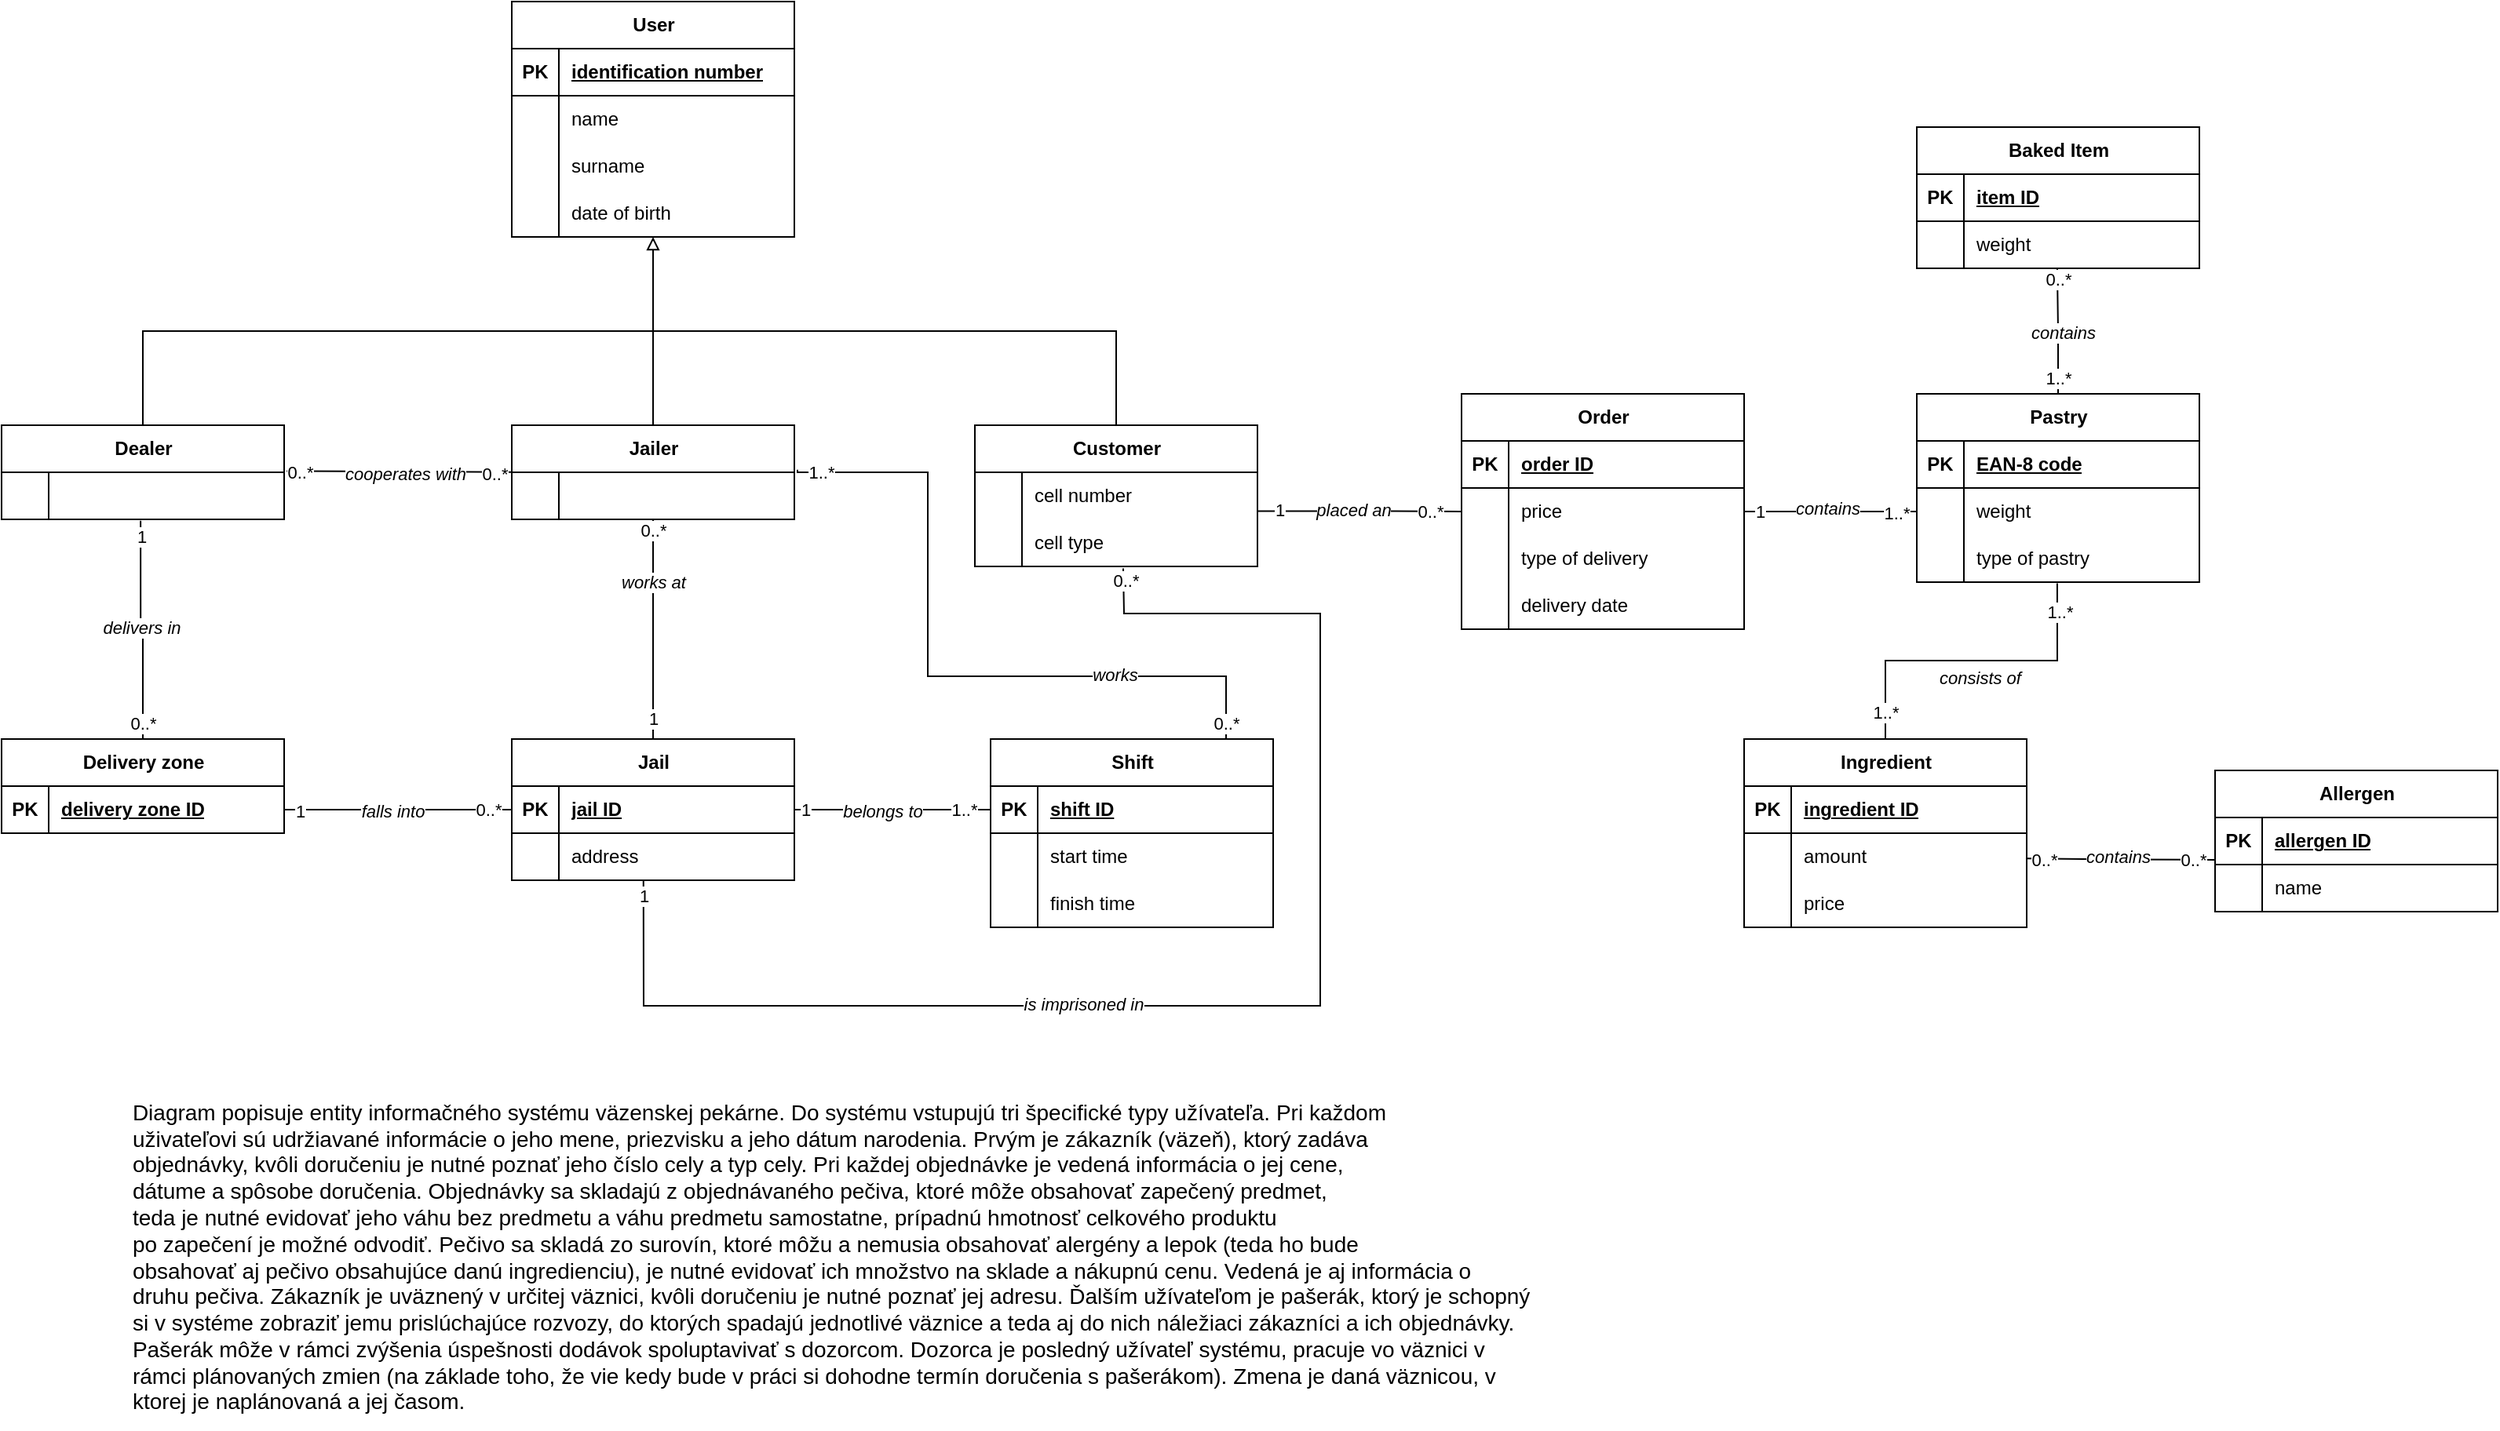 <mxfile version="24.0.1" type="device">
  <diagram id="R2lEEEUBdFMjLlhIrx00" name="Page-1">
    <mxGraphModel dx="2333" dy="1160" grid="1" gridSize="10" guides="1" tooltips="1" connect="1" arrows="1" fold="1" page="1" pageScale="1" pageWidth="850" pageHeight="1100" math="0" shadow="0" extFonts="Permanent Marker^https://fonts.googleapis.com/css?family=Permanent+Marker">
      <root>
        <mxCell id="0" />
        <mxCell id="1" parent="0" />
        <mxCell id="0F6UC7HxiX9cyNsp6NUe-92" value="Order" style="shape=table;startSize=30;container=1;collapsible=1;childLayout=tableLayout;fixedRows=1;rowLines=0;fontStyle=1;align=center;resizeLast=1;html=1;" parent="1" vertex="1">
          <mxGeometry x="940" y="410" width="180" height="150" as="geometry" />
        </mxCell>
        <mxCell id="0F6UC7HxiX9cyNsp6NUe-93" value="" style="shape=tableRow;horizontal=0;startSize=0;swimlaneHead=0;swimlaneBody=0;fillColor=none;collapsible=0;dropTarget=0;points=[[0,0.5],[1,0.5]];portConstraint=eastwest;top=0;left=0;right=0;bottom=1;" parent="0F6UC7HxiX9cyNsp6NUe-92" vertex="1">
          <mxGeometry y="30" width="180" height="30" as="geometry" />
        </mxCell>
        <mxCell id="0F6UC7HxiX9cyNsp6NUe-94" value="PK" style="shape=partialRectangle;connectable=0;fillColor=none;top=0;left=0;bottom=0;right=0;fontStyle=1;overflow=hidden;whiteSpace=wrap;html=1;" parent="0F6UC7HxiX9cyNsp6NUe-93" vertex="1">
          <mxGeometry width="30" height="30" as="geometry">
            <mxRectangle width="30" height="30" as="alternateBounds" />
          </mxGeometry>
        </mxCell>
        <mxCell id="0F6UC7HxiX9cyNsp6NUe-95" value="order ID" style="shape=partialRectangle;connectable=0;fillColor=none;top=0;left=0;bottom=0;right=0;align=left;spacingLeft=6;fontStyle=5;overflow=hidden;whiteSpace=wrap;html=1;" parent="0F6UC7HxiX9cyNsp6NUe-93" vertex="1">
          <mxGeometry x="30" width="150" height="30" as="geometry">
            <mxRectangle width="150" height="30" as="alternateBounds" />
          </mxGeometry>
        </mxCell>
        <mxCell id="0F6UC7HxiX9cyNsp6NUe-96" value="" style="shape=tableRow;horizontal=0;startSize=0;swimlaneHead=0;swimlaneBody=0;fillColor=none;collapsible=0;dropTarget=0;points=[[0,0.5],[1,0.5]];portConstraint=eastwest;top=0;left=0;right=0;bottom=0;" parent="0F6UC7HxiX9cyNsp6NUe-92" vertex="1">
          <mxGeometry y="60" width="180" height="30" as="geometry" />
        </mxCell>
        <mxCell id="0F6UC7HxiX9cyNsp6NUe-97" value="" style="shape=partialRectangle;connectable=0;fillColor=none;top=0;left=0;bottom=0;right=0;editable=1;overflow=hidden;whiteSpace=wrap;html=1;" parent="0F6UC7HxiX9cyNsp6NUe-96" vertex="1">
          <mxGeometry width="30" height="30" as="geometry">
            <mxRectangle width="30" height="30" as="alternateBounds" />
          </mxGeometry>
        </mxCell>
        <mxCell id="0F6UC7HxiX9cyNsp6NUe-98" value="price" style="shape=partialRectangle;connectable=0;fillColor=none;top=0;left=0;bottom=0;right=0;align=left;spacingLeft=6;overflow=hidden;whiteSpace=wrap;html=1;" parent="0F6UC7HxiX9cyNsp6NUe-96" vertex="1">
          <mxGeometry x="30" width="150" height="30" as="geometry">
            <mxRectangle width="150" height="30" as="alternateBounds" />
          </mxGeometry>
        </mxCell>
        <mxCell id="0F6UC7HxiX9cyNsp6NUe-99" value="" style="shape=tableRow;horizontal=0;startSize=0;swimlaneHead=0;swimlaneBody=0;fillColor=none;collapsible=0;dropTarget=0;points=[[0,0.5],[1,0.5]];portConstraint=eastwest;top=0;left=0;right=0;bottom=0;" parent="0F6UC7HxiX9cyNsp6NUe-92" vertex="1">
          <mxGeometry y="90" width="180" height="30" as="geometry" />
        </mxCell>
        <mxCell id="0F6UC7HxiX9cyNsp6NUe-100" value="" style="shape=partialRectangle;connectable=0;fillColor=none;top=0;left=0;bottom=0;right=0;editable=1;overflow=hidden;whiteSpace=wrap;html=1;" parent="0F6UC7HxiX9cyNsp6NUe-99" vertex="1">
          <mxGeometry width="30" height="30" as="geometry">
            <mxRectangle width="30" height="30" as="alternateBounds" />
          </mxGeometry>
        </mxCell>
        <mxCell id="0F6UC7HxiX9cyNsp6NUe-101" value="type of delivery" style="shape=partialRectangle;connectable=0;fillColor=none;top=0;left=0;bottom=0;right=0;align=left;spacingLeft=6;overflow=hidden;whiteSpace=wrap;html=1;" parent="0F6UC7HxiX9cyNsp6NUe-99" vertex="1">
          <mxGeometry x="30" width="150" height="30" as="geometry">
            <mxRectangle width="150" height="30" as="alternateBounds" />
          </mxGeometry>
        </mxCell>
        <mxCell id="0F6UC7HxiX9cyNsp6NUe-102" value="" style="shape=tableRow;horizontal=0;startSize=0;swimlaneHead=0;swimlaneBody=0;fillColor=none;collapsible=0;dropTarget=0;points=[[0,0.5],[1,0.5]];portConstraint=eastwest;top=0;left=0;right=0;bottom=0;" parent="0F6UC7HxiX9cyNsp6NUe-92" vertex="1">
          <mxGeometry y="120" width="180" height="30" as="geometry" />
        </mxCell>
        <mxCell id="0F6UC7HxiX9cyNsp6NUe-103" value="" style="shape=partialRectangle;connectable=0;fillColor=none;top=0;left=0;bottom=0;right=0;editable=1;overflow=hidden;whiteSpace=wrap;html=1;" parent="0F6UC7HxiX9cyNsp6NUe-102" vertex="1">
          <mxGeometry width="30" height="30" as="geometry">
            <mxRectangle width="30" height="30" as="alternateBounds" />
          </mxGeometry>
        </mxCell>
        <mxCell id="0F6UC7HxiX9cyNsp6NUe-104" value="delivery date" style="shape=partialRectangle;connectable=0;fillColor=none;top=0;left=0;bottom=0;right=0;align=left;spacingLeft=6;overflow=hidden;whiteSpace=wrap;html=1;" parent="0F6UC7HxiX9cyNsp6NUe-102" vertex="1">
          <mxGeometry x="30" width="150" height="30" as="geometry">
            <mxRectangle width="150" height="30" as="alternateBounds" />
          </mxGeometry>
        </mxCell>
        <mxCell id="0F6UC7HxiX9cyNsp6NUe-105" value="Baked Item" style="shape=table;startSize=30;container=1;collapsible=1;childLayout=tableLayout;fixedRows=1;rowLines=0;fontStyle=1;align=center;resizeLast=1;html=1;" parent="1" vertex="1">
          <mxGeometry x="1230" y="240" width="180" height="90" as="geometry" />
        </mxCell>
        <mxCell id="0F6UC7HxiX9cyNsp6NUe-106" value="" style="shape=tableRow;horizontal=0;startSize=0;swimlaneHead=0;swimlaneBody=0;fillColor=none;collapsible=0;dropTarget=0;points=[[0,0.5],[1,0.5]];portConstraint=eastwest;top=0;left=0;right=0;bottom=1;" parent="0F6UC7HxiX9cyNsp6NUe-105" vertex="1">
          <mxGeometry y="30" width="180" height="30" as="geometry" />
        </mxCell>
        <mxCell id="0F6UC7HxiX9cyNsp6NUe-107" value="PK" style="shape=partialRectangle;connectable=0;fillColor=none;top=0;left=0;bottom=0;right=0;fontStyle=1;overflow=hidden;whiteSpace=wrap;html=1;" parent="0F6UC7HxiX9cyNsp6NUe-106" vertex="1">
          <mxGeometry width="30" height="30" as="geometry">
            <mxRectangle width="30" height="30" as="alternateBounds" />
          </mxGeometry>
        </mxCell>
        <mxCell id="0F6UC7HxiX9cyNsp6NUe-108" value="item ID" style="shape=partialRectangle;connectable=0;fillColor=none;top=0;left=0;bottom=0;right=0;align=left;spacingLeft=6;fontStyle=5;overflow=hidden;whiteSpace=wrap;html=1;" parent="0F6UC7HxiX9cyNsp6NUe-106" vertex="1">
          <mxGeometry x="30" width="150" height="30" as="geometry">
            <mxRectangle width="150" height="30" as="alternateBounds" />
          </mxGeometry>
        </mxCell>
        <mxCell id="0F6UC7HxiX9cyNsp6NUe-112" value="" style="shape=tableRow;horizontal=0;startSize=0;swimlaneHead=0;swimlaneBody=0;fillColor=none;collapsible=0;dropTarget=0;points=[[0,0.5],[1,0.5]];portConstraint=eastwest;top=0;left=0;right=0;bottom=0;" parent="0F6UC7HxiX9cyNsp6NUe-105" vertex="1">
          <mxGeometry y="60" width="180" height="30" as="geometry" />
        </mxCell>
        <mxCell id="0F6UC7HxiX9cyNsp6NUe-113" value="" style="shape=partialRectangle;connectable=0;fillColor=none;top=0;left=0;bottom=0;right=0;editable=1;overflow=hidden;whiteSpace=wrap;html=1;" parent="0F6UC7HxiX9cyNsp6NUe-112" vertex="1">
          <mxGeometry width="30" height="30" as="geometry">
            <mxRectangle width="30" height="30" as="alternateBounds" />
          </mxGeometry>
        </mxCell>
        <mxCell id="0F6UC7HxiX9cyNsp6NUe-114" value="weight" style="shape=partialRectangle;connectable=0;fillColor=none;top=0;left=0;bottom=0;right=0;align=left;spacingLeft=6;overflow=hidden;whiteSpace=wrap;html=1;" parent="0F6UC7HxiX9cyNsp6NUe-112" vertex="1">
          <mxGeometry x="30" width="150" height="30" as="geometry">
            <mxRectangle width="150" height="30" as="alternateBounds" />
          </mxGeometry>
        </mxCell>
        <mxCell id="0F6UC7HxiX9cyNsp6NUe-118" value="Pastry" style="shape=table;startSize=30;container=1;collapsible=1;childLayout=tableLayout;fixedRows=1;rowLines=0;fontStyle=1;align=center;resizeLast=1;html=1;" parent="1" vertex="1">
          <mxGeometry x="1230" y="410" width="180" height="120" as="geometry" />
        </mxCell>
        <mxCell id="0F6UC7HxiX9cyNsp6NUe-119" value="" style="shape=tableRow;horizontal=0;startSize=0;swimlaneHead=0;swimlaneBody=0;fillColor=none;collapsible=0;dropTarget=0;points=[[0,0.5],[1,0.5]];portConstraint=eastwest;top=0;left=0;right=0;bottom=1;" parent="0F6UC7HxiX9cyNsp6NUe-118" vertex="1">
          <mxGeometry y="30" width="180" height="30" as="geometry" />
        </mxCell>
        <mxCell id="0F6UC7HxiX9cyNsp6NUe-120" value="PK" style="shape=partialRectangle;connectable=0;fillColor=none;top=0;left=0;bottom=0;right=0;fontStyle=1;overflow=hidden;whiteSpace=wrap;html=1;" parent="0F6UC7HxiX9cyNsp6NUe-119" vertex="1">
          <mxGeometry width="30" height="30" as="geometry">
            <mxRectangle width="30" height="30" as="alternateBounds" />
          </mxGeometry>
        </mxCell>
        <mxCell id="0F6UC7HxiX9cyNsp6NUe-121" value="EAN-8 code" style="shape=partialRectangle;connectable=0;fillColor=none;top=0;left=0;bottom=0;right=0;align=left;spacingLeft=6;fontStyle=5;overflow=hidden;whiteSpace=wrap;html=1;" parent="0F6UC7HxiX9cyNsp6NUe-119" vertex="1">
          <mxGeometry x="30" width="150" height="30" as="geometry">
            <mxRectangle width="150" height="30" as="alternateBounds" />
          </mxGeometry>
        </mxCell>
        <mxCell id="0F6UC7HxiX9cyNsp6NUe-122" value="" style="shape=tableRow;horizontal=0;startSize=0;swimlaneHead=0;swimlaneBody=0;fillColor=none;collapsible=0;dropTarget=0;points=[[0,0.5],[1,0.5]];portConstraint=eastwest;top=0;left=0;right=0;bottom=0;" parent="0F6UC7HxiX9cyNsp6NUe-118" vertex="1">
          <mxGeometry y="60" width="180" height="30" as="geometry" />
        </mxCell>
        <mxCell id="0F6UC7HxiX9cyNsp6NUe-123" value="" style="shape=partialRectangle;connectable=0;fillColor=none;top=0;left=0;bottom=0;right=0;editable=1;overflow=hidden;whiteSpace=wrap;html=1;" parent="0F6UC7HxiX9cyNsp6NUe-122" vertex="1">
          <mxGeometry width="30" height="30" as="geometry">
            <mxRectangle width="30" height="30" as="alternateBounds" />
          </mxGeometry>
        </mxCell>
        <mxCell id="0F6UC7HxiX9cyNsp6NUe-124" value="weight" style="shape=partialRectangle;connectable=0;fillColor=none;top=0;left=0;bottom=0;right=0;align=left;spacingLeft=6;overflow=hidden;whiteSpace=wrap;html=1;" parent="0F6UC7HxiX9cyNsp6NUe-122" vertex="1">
          <mxGeometry x="30" width="150" height="30" as="geometry">
            <mxRectangle width="150" height="30" as="alternateBounds" />
          </mxGeometry>
        </mxCell>
        <mxCell id="0F6UC7HxiX9cyNsp6NUe-125" value="" style="shape=tableRow;horizontal=0;startSize=0;swimlaneHead=0;swimlaneBody=0;fillColor=none;collapsible=0;dropTarget=0;points=[[0,0.5],[1,0.5]];portConstraint=eastwest;top=0;left=0;right=0;bottom=0;" parent="0F6UC7HxiX9cyNsp6NUe-118" vertex="1">
          <mxGeometry y="90" width="180" height="30" as="geometry" />
        </mxCell>
        <mxCell id="0F6UC7HxiX9cyNsp6NUe-126" value="" style="shape=partialRectangle;connectable=0;fillColor=none;top=0;left=0;bottom=0;right=0;editable=1;overflow=hidden;whiteSpace=wrap;html=1;" parent="0F6UC7HxiX9cyNsp6NUe-125" vertex="1">
          <mxGeometry width="30" height="30" as="geometry">
            <mxRectangle width="30" height="30" as="alternateBounds" />
          </mxGeometry>
        </mxCell>
        <mxCell id="0F6UC7HxiX9cyNsp6NUe-127" value="type of pastry" style="shape=partialRectangle;connectable=0;fillColor=none;top=0;left=0;bottom=0;right=0;align=left;spacingLeft=6;overflow=hidden;whiteSpace=wrap;html=1;" parent="0F6UC7HxiX9cyNsp6NUe-125" vertex="1">
          <mxGeometry x="30" width="150" height="30" as="geometry">
            <mxRectangle width="150" height="30" as="alternateBounds" />
          </mxGeometry>
        </mxCell>
        <mxCell id="0F6UC7HxiX9cyNsp6NUe-131" value="Ingredient" style="shape=table;startSize=30;container=1;collapsible=1;childLayout=tableLayout;fixedRows=1;rowLines=0;fontStyle=1;align=center;resizeLast=1;html=1;" parent="1" vertex="1">
          <mxGeometry x="1120" y="630" width="180" height="120" as="geometry" />
        </mxCell>
        <mxCell id="0F6UC7HxiX9cyNsp6NUe-132" value="" style="shape=tableRow;horizontal=0;startSize=0;swimlaneHead=0;swimlaneBody=0;fillColor=none;collapsible=0;dropTarget=0;points=[[0,0.5],[1,0.5]];portConstraint=eastwest;top=0;left=0;right=0;bottom=1;" parent="0F6UC7HxiX9cyNsp6NUe-131" vertex="1">
          <mxGeometry y="30" width="180" height="30" as="geometry" />
        </mxCell>
        <mxCell id="0F6UC7HxiX9cyNsp6NUe-133" value="PK" style="shape=partialRectangle;connectable=0;fillColor=none;top=0;left=0;bottom=0;right=0;fontStyle=1;overflow=hidden;whiteSpace=wrap;html=1;" parent="0F6UC7HxiX9cyNsp6NUe-132" vertex="1">
          <mxGeometry width="30" height="30" as="geometry">
            <mxRectangle width="30" height="30" as="alternateBounds" />
          </mxGeometry>
        </mxCell>
        <mxCell id="0F6UC7HxiX9cyNsp6NUe-134" value="ingredient ID" style="shape=partialRectangle;connectable=0;fillColor=none;top=0;left=0;bottom=0;right=0;align=left;spacingLeft=6;fontStyle=5;overflow=hidden;whiteSpace=wrap;html=1;" parent="0F6UC7HxiX9cyNsp6NUe-132" vertex="1">
          <mxGeometry x="30" width="150" height="30" as="geometry">
            <mxRectangle width="150" height="30" as="alternateBounds" />
          </mxGeometry>
        </mxCell>
        <mxCell id="0F6UC7HxiX9cyNsp6NUe-135" value="" style="shape=tableRow;horizontal=0;startSize=0;swimlaneHead=0;swimlaneBody=0;fillColor=none;collapsible=0;dropTarget=0;points=[[0,0.5],[1,0.5]];portConstraint=eastwest;top=0;left=0;right=0;bottom=0;" parent="0F6UC7HxiX9cyNsp6NUe-131" vertex="1">
          <mxGeometry y="60" width="180" height="30" as="geometry" />
        </mxCell>
        <mxCell id="0F6UC7HxiX9cyNsp6NUe-136" value="" style="shape=partialRectangle;connectable=0;fillColor=none;top=0;left=0;bottom=0;right=0;editable=1;overflow=hidden;whiteSpace=wrap;html=1;" parent="0F6UC7HxiX9cyNsp6NUe-135" vertex="1">
          <mxGeometry width="30" height="30" as="geometry">
            <mxRectangle width="30" height="30" as="alternateBounds" />
          </mxGeometry>
        </mxCell>
        <mxCell id="0F6UC7HxiX9cyNsp6NUe-137" value="amount" style="shape=partialRectangle;connectable=0;fillColor=none;top=0;left=0;bottom=0;right=0;align=left;spacingLeft=6;overflow=hidden;whiteSpace=wrap;html=1;" parent="0F6UC7HxiX9cyNsp6NUe-135" vertex="1">
          <mxGeometry x="30" width="150" height="30" as="geometry">
            <mxRectangle width="150" height="30" as="alternateBounds" />
          </mxGeometry>
        </mxCell>
        <mxCell id="0F6UC7HxiX9cyNsp6NUe-138" value="" style="shape=tableRow;horizontal=0;startSize=0;swimlaneHead=0;swimlaneBody=0;fillColor=none;collapsible=0;dropTarget=0;points=[[0,0.5],[1,0.5]];portConstraint=eastwest;top=0;left=0;right=0;bottom=0;" parent="0F6UC7HxiX9cyNsp6NUe-131" vertex="1">
          <mxGeometry y="90" width="180" height="30" as="geometry" />
        </mxCell>
        <mxCell id="0F6UC7HxiX9cyNsp6NUe-139" value="" style="shape=partialRectangle;connectable=0;fillColor=none;top=0;left=0;bottom=0;right=0;editable=1;overflow=hidden;whiteSpace=wrap;html=1;" parent="0F6UC7HxiX9cyNsp6NUe-138" vertex="1">
          <mxGeometry width="30" height="30" as="geometry">
            <mxRectangle width="30" height="30" as="alternateBounds" />
          </mxGeometry>
        </mxCell>
        <mxCell id="0F6UC7HxiX9cyNsp6NUe-140" value="price" style="shape=partialRectangle;connectable=0;fillColor=none;top=0;left=0;bottom=0;right=0;align=left;spacingLeft=6;overflow=hidden;whiteSpace=wrap;html=1;" parent="0F6UC7HxiX9cyNsp6NUe-138" vertex="1">
          <mxGeometry x="30" width="150" height="30" as="geometry">
            <mxRectangle width="150" height="30" as="alternateBounds" />
          </mxGeometry>
        </mxCell>
        <mxCell id="0F6UC7HxiX9cyNsp6NUe-153" value="Jail" style="shape=table;startSize=30;container=1;collapsible=1;childLayout=tableLayout;fixedRows=1;rowLines=0;fontStyle=1;align=center;resizeLast=1;html=1;" parent="1" vertex="1">
          <mxGeometry x="335" y="630" width="180" height="90" as="geometry" />
        </mxCell>
        <mxCell id="0F6UC7HxiX9cyNsp6NUe-154" value="" style="shape=tableRow;horizontal=0;startSize=0;swimlaneHead=0;swimlaneBody=0;fillColor=none;collapsible=0;dropTarget=0;points=[[0,0.5],[1,0.5]];portConstraint=eastwest;top=0;left=0;right=0;bottom=1;" parent="0F6UC7HxiX9cyNsp6NUe-153" vertex="1">
          <mxGeometry y="30" width="180" height="30" as="geometry" />
        </mxCell>
        <mxCell id="0F6UC7HxiX9cyNsp6NUe-155" value="PK" style="shape=partialRectangle;connectable=0;fillColor=none;top=0;left=0;bottom=0;right=0;fontStyle=1;overflow=hidden;whiteSpace=wrap;html=1;" parent="0F6UC7HxiX9cyNsp6NUe-154" vertex="1">
          <mxGeometry width="30" height="30" as="geometry">
            <mxRectangle width="30" height="30" as="alternateBounds" />
          </mxGeometry>
        </mxCell>
        <mxCell id="0F6UC7HxiX9cyNsp6NUe-156" value="jail ID" style="shape=partialRectangle;connectable=0;fillColor=none;top=0;left=0;bottom=0;right=0;align=left;spacingLeft=6;fontStyle=5;overflow=hidden;whiteSpace=wrap;html=1;" parent="0F6UC7HxiX9cyNsp6NUe-154" vertex="1">
          <mxGeometry x="30" width="150" height="30" as="geometry">
            <mxRectangle width="150" height="30" as="alternateBounds" />
          </mxGeometry>
        </mxCell>
        <mxCell id="0F6UC7HxiX9cyNsp6NUe-157" value="" style="shape=tableRow;horizontal=0;startSize=0;swimlaneHead=0;swimlaneBody=0;fillColor=none;collapsible=0;dropTarget=0;points=[[0,0.5],[1,0.5]];portConstraint=eastwest;top=0;left=0;right=0;bottom=0;" parent="0F6UC7HxiX9cyNsp6NUe-153" vertex="1">
          <mxGeometry y="60" width="180" height="30" as="geometry" />
        </mxCell>
        <mxCell id="0F6UC7HxiX9cyNsp6NUe-158" value="" style="shape=partialRectangle;connectable=0;fillColor=none;top=0;left=0;bottom=0;right=0;editable=1;overflow=hidden;whiteSpace=wrap;html=1;" parent="0F6UC7HxiX9cyNsp6NUe-157" vertex="1">
          <mxGeometry width="30" height="30" as="geometry">
            <mxRectangle width="30" height="30" as="alternateBounds" />
          </mxGeometry>
        </mxCell>
        <mxCell id="0F6UC7HxiX9cyNsp6NUe-159" value="address" style="shape=partialRectangle;connectable=0;fillColor=none;top=0;left=0;bottom=0;right=0;align=left;spacingLeft=6;overflow=hidden;whiteSpace=wrap;html=1;" parent="0F6UC7HxiX9cyNsp6NUe-157" vertex="1">
          <mxGeometry x="30" width="150" height="30" as="geometry">
            <mxRectangle width="150" height="30" as="alternateBounds" />
          </mxGeometry>
        </mxCell>
        <mxCell id="0F6UC7HxiX9cyNsp6NUe-286" value="" style="edgeStyle=orthogonalEdgeStyle;rounded=0;orthogonalLoop=1;jettySize=auto;html=1;exitX=0.5;exitY=0;exitDx=0;exitDy=0;jumpStyle=none;curved=0;endArrow=none;endFill=0;entryX=1.011;entryY=-0.056;entryDx=0;entryDy=0;entryPerimeter=0;" parent="1" source="0F6UC7HxiX9cyNsp6NUe-166" target="GeZFjzV61ovnmPLDJ8s0-58" edge="1">
          <mxGeometry relative="1" as="geometry">
            <Array as="points">
              <mxPoint x="790" y="590" />
              <mxPoint x="600" y="590" />
              <mxPoint x="600" y="460" />
              <mxPoint x="517" y="460" />
            </Array>
            <mxPoint x="530" y="460" as="targetPoint" />
          </mxGeometry>
        </mxCell>
        <mxCell id="0F6UC7HxiX9cyNsp6NUe-303" value="1..*" style="edgeLabel;html=1;align=center;verticalAlign=middle;resizable=0;points=[];" parent="0F6UC7HxiX9cyNsp6NUe-286" vertex="1" connectable="0">
          <mxGeometry x="0.933" relative="1" as="geometry">
            <mxPoint as="offset" />
          </mxGeometry>
        </mxCell>
        <mxCell id="0F6UC7HxiX9cyNsp6NUe-304" value="0..*" style="edgeLabel;html=1;align=center;verticalAlign=middle;resizable=0;points=[];" parent="0F6UC7HxiX9cyNsp6NUe-286" vertex="1" connectable="0">
          <mxGeometry x="-0.958" y="1" relative="1" as="geometry">
            <mxPoint x="49" y="-9" as="offset" />
          </mxGeometry>
        </mxCell>
        <mxCell id="0F6UC7HxiX9cyNsp6NUe-318" value="&lt;i&gt;works&lt;/i&gt;" style="edgeLabel;html=1;align=center;verticalAlign=middle;resizable=0;points=[];" parent="0F6UC7HxiX9cyNsp6NUe-286" vertex="1" connectable="0">
          <mxGeometry x="-0.322" y="-1" relative="1" as="geometry">
            <mxPoint as="offset" />
          </mxGeometry>
        </mxCell>
        <mxCell id="0F6UC7HxiX9cyNsp6NUe-166" value="Shift" style="shape=table;startSize=30;container=1;collapsible=1;childLayout=tableLayout;fixedRows=1;rowLines=0;fontStyle=1;align=center;resizeLast=1;html=1;" parent="1" vertex="1">
          <mxGeometry x="640" y="630" width="180" height="120" as="geometry" />
        </mxCell>
        <mxCell id="0F6UC7HxiX9cyNsp6NUe-167" value="" style="shape=tableRow;horizontal=0;startSize=0;swimlaneHead=0;swimlaneBody=0;fillColor=none;collapsible=0;dropTarget=0;points=[[0,0.5],[1,0.5]];portConstraint=eastwest;top=0;left=0;right=0;bottom=1;" parent="0F6UC7HxiX9cyNsp6NUe-166" vertex="1">
          <mxGeometry y="30" width="180" height="30" as="geometry" />
        </mxCell>
        <mxCell id="0F6UC7HxiX9cyNsp6NUe-168" value="PK" style="shape=partialRectangle;connectable=0;fillColor=none;top=0;left=0;bottom=0;right=0;fontStyle=1;overflow=hidden;whiteSpace=wrap;html=1;" parent="0F6UC7HxiX9cyNsp6NUe-167" vertex="1">
          <mxGeometry width="30" height="30" as="geometry">
            <mxRectangle width="30" height="30" as="alternateBounds" />
          </mxGeometry>
        </mxCell>
        <mxCell id="0F6UC7HxiX9cyNsp6NUe-169" value="shift ID" style="shape=partialRectangle;connectable=0;fillColor=none;top=0;left=0;bottom=0;right=0;align=left;spacingLeft=6;fontStyle=5;overflow=hidden;whiteSpace=wrap;html=1;" parent="0F6UC7HxiX9cyNsp6NUe-167" vertex="1">
          <mxGeometry x="30" width="150" height="30" as="geometry">
            <mxRectangle width="150" height="30" as="alternateBounds" />
          </mxGeometry>
        </mxCell>
        <mxCell id="0F6UC7HxiX9cyNsp6NUe-170" value="" style="shape=tableRow;horizontal=0;startSize=0;swimlaneHead=0;swimlaneBody=0;fillColor=none;collapsible=0;dropTarget=0;points=[[0,0.5],[1,0.5]];portConstraint=eastwest;top=0;left=0;right=0;bottom=0;" parent="0F6UC7HxiX9cyNsp6NUe-166" vertex="1">
          <mxGeometry y="60" width="180" height="30" as="geometry" />
        </mxCell>
        <mxCell id="0F6UC7HxiX9cyNsp6NUe-171" value="" style="shape=partialRectangle;connectable=0;fillColor=none;top=0;left=0;bottom=0;right=0;editable=1;overflow=hidden;whiteSpace=wrap;html=1;" parent="0F6UC7HxiX9cyNsp6NUe-170" vertex="1">
          <mxGeometry width="30" height="30" as="geometry">
            <mxRectangle width="30" height="30" as="alternateBounds" />
          </mxGeometry>
        </mxCell>
        <mxCell id="0F6UC7HxiX9cyNsp6NUe-172" value="start time" style="shape=partialRectangle;connectable=0;fillColor=none;top=0;left=0;bottom=0;right=0;align=left;spacingLeft=6;overflow=hidden;whiteSpace=wrap;html=1;" parent="0F6UC7HxiX9cyNsp6NUe-170" vertex="1">
          <mxGeometry x="30" width="150" height="30" as="geometry">
            <mxRectangle width="150" height="30" as="alternateBounds" />
          </mxGeometry>
        </mxCell>
        <mxCell id="0F6UC7HxiX9cyNsp6NUe-173" value="" style="shape=tableRow;horizontal=0;startSize=0;swimlaneHead=0;swimlaneBody=0;fillColor=none;collapsible=0;dropTarget=0;points=[[0,0.5],[1,0.5]];portConstraint=eastwest;top=0;left=0;right=0;bottom=0;" parent="0F6UC7HxiX9cyNsp6NUe-166" vertex="1">
          <mxGeometry y="90" width="180" height="30" as="geometry" />
        </mxCell>
        <mxCell id="0F6UC7HxiX9cyNsp6NUe-174" value="" style="shape=partialRectangle;connectable=0;fillColor=none;top=0;left=0;bottom=0;right=0;editable=1;overflow=hidden;whiteSpace=wrap;html=1;" parent="0F6UC7HxiX9cyNsp6NUe-173" vertex="1">
          <mxGeometry width="30" height="30" as="geometry">
            <mxRectangle width="30" height="30" as="alternateBounds" />
          </mxGeometry>
        </mxCell>
        <mxCell id="0F6UC7HxiX9cyNsp6NUe-175" value="finish time" style="shape=partialRectangle;connectable=0;fillColor=none;top=0;left=0;bottom=0;right=0;align=left;spacingLeft=6;overflow=hidden;whiteSpace=wrap;html=1;" parent="0F6UC7HxiX9cyNsp6NUe-173" vertex="1">
          <mxGeometry x="30" width="150" height="30" as="geometry">
            <mxRectangle width="150" height="30" as="alternateBounds" />
          </mxGeometry>
        </mxCell>
        <mxCell id="0F6UC7HxiX9cyNsp6NUe-179" value="Delivery zone" style="shape=table;startSize=30;container=1;collapsible=1;childLayout=tableLayout;fixedRows=1;rowLines=0;fontStyle=1;align=center;resizeLast=1;html=1;" parent="1" vertex="1">
          <mxGeometry x="10" y="630" width="180" height="60" as="geometry" />
        </mxCell>
        <mxCell id="0F6UC7HxiX9cyNsp6NUe-180" value="" style="shape=tableRow;horizontal=0;startSize=0;swimlaneHead=0;swimlaneBody=0;fillColor=none;collapsible=0;dropTarget=0;points=[[0,0.5],[1,0.5]];portConstraint=eastwest;top=0;left=0;right=0;bottom=1;" parent="0F6UC7HxiX9cyNsp6NUe-179" vertex="1">
          <mxGeometry y="30" width="180" height="30" as="geometry" />
        </mxCell>
        <mxCell id="0F6UC7HxiX9cyNsp6NUe-181" value="PK" style="shape=partialRectangle;connectable=0;fillColor=none;top=0;left=0;bottom=0;right=0;fontStyle=1;overflow=hidden;whiteSpace=wrap;html=1;" parent="0F6UC7HxiX9cyNsp6NUe-180" vertex="1">
          <mxGeometry width="30" height="30" as="geometry">
            <mxRectangle width="30" height="30" as="alternateBounds" />
          </mxGeometry>
        </mxCell>
        <mxCell id="0F6UC7HxiX9cyNsp6NUe-182" value="delivery zone ID" style="shape=partialRectangle;connectable=0;fillColor=none;top=0;left=0;bottom=0;right=0;align=left;spacingLeft=6;fontStyle=5;overflow=hidden;whiteSpace=wrap;html=1;" parent="0F6UC7HxiX9cyNsp6NUe-180" vertex="1">
          <mxGeometry x="30" width="150" height="30" as="geometry">
            <mxRectangle width="150" height="30" as="alternateBounds" />
          </mxGeometry>
        </mxCell>
        <mxCell id="0F6UC7HxiX9cyNsp6NUe-220" style="edgeStyle=orthogonalEdgeStyle;rounded=0;orthogonalLoop=1;jettySize=auto;html=1;endArrow=block;endFill=0;exitX=0.5;exitY=0;exitDx=0;exitDy=0;" parent="1" source="GeZFjzV61ovnmPLDJ8s0-67" edge="1">
          <mxGeometry relative="1" as="geometry">
            <mxPoint x="100" y="420" as="sourcePoint" />
            <mxPoint x="425" y="310" as="targetPoint" />
            <Array as="points">
              <mxPoint x="100" y="370" />
              <mxPoint x="425" y="370" />
            </Array>
          </mxGeometry>
        </mxCell>
        <mxCell id="0F6UC7HxiX9cyNsp6NUe-250" value="" style="endArrow=none;html=1;rounded=0;entryX=0.5;entryY=0;entryDx=0;entryDy=0;" parent="1" target="GeZFjzV61ovnmPLDJ8s0-41" edge="1">
          <mxGeometry relative="1" as="geometry">
            <mxPoint x="425" y="370" as="sourcePoint" />
            <mxPoint x="790" y="430" as="targetPoint" />
            <Array as="points">
              <mxPoint x="720" y="370" />
            </Array>
          </mxGeometry>
        </mxCell>
        <mxCell id="0F6UC7HxiX9cyNsp6NUe-251" value="" style="endArrow=none;html=1;rounded=0;entryX=0.5;entryY=0;entryDx=0;entryDy=0;" parent="1" edge="1">
          <mxGeometry relative="1" as="geometry">
            <mxPoint x="425" y="370" as="sourcePoint" />
            <mxPoint x="425" y="430" as="targetPoint" />
            <Array as="points" />
          </mxGeometry>
        </mxCell>
        <mxCell id="0F6UC7HxiX9cyNsp6NUe-252" style="edgeStyle=orthogonalEdgeStyle;rounded=0;orthogonalLoop=1;jettySize=auto;html=1;entryX=0;entryY=0.5;entryDx=0;entryDy=0;endArrow=none;endFill=0;fontStyle=2;exitX=1;exitY=0.824;exitDx=0;exitDy=0;exitPerimeter=0;" parent="1" source="GeZFjzV61ovnmPLDJ8s0-45" target="0F6UC7HxiX9cyNsp6NUe-96" edge="1">
          <mxGeometry relative="1" as="geometry">
            <mxPoint x="910" y="410" as="sourcePoint" />
          </mxGeometry>
        </mxCell>
        <mxCell id="0F6UC7HxiX9cyNsp6NUe-253" value="1" style="edgeLabel;html=1;align=center;verticalAlign=middle;resizable=0;points=[];" parent="0F6UC7HxiX9cyNsp6NUe-252" vertex="1" connectable="0">
          <mxGeometry x="-0.791" y="1" relative="1" as="geometry">
            <mxPoint as="offset" />
          </mxGeometry>
        </mxCell>
        <mxCell id="0F6UC7HxiX9cyNsp6NUe-254" value="0..*" style="edgeLabel;html=1;align=center;verticalAlign=middle;resizable=0;points=[];" parent="0F6UC7HxiX9cyNsp6NUe-252" vertex="1" connectable="0">
          <mxGeometry x="0.689" relative="1" as="geometry">
            <mxPoint as="offset" />
          </mxGeometry>
        </mxCell>
        <mxCell id="0F6UC7HxiX9cyNsp6NUe-310" value="&lt;i&gt;placed an&lt;/i&gt;" style="edgeLabel;html=1;align=center;verticalAlign=middle;resizable=0;points=[];" parent="0F6UC7HxiX9cyNsp6NUe-252" vertex="1" connectable="0">
          <mxGeometry x="-0.072" y="1" relative="1" as="geometry">
            <mxPoint as="offset" />
          </mxGeometry>
        </mxCell>
        <mxCell id="0F6UC7HxiX9cyNsp6NUe-255" style="edgeStyle=orthogonalEdgeStyle;rounded=0;orthogonalLoop=1;jettySize=auto;html=1;exitX=1;exitY=0.5;exitDx=0;exitDy=0;entryX=0;entryY=0.5;entryDx=0;entryDy=0;endArrow=none;endFill=0;" parent="1" source="0F6UC7HxiX9cyNsp6NUe-96" target="0F6UC7HxiX9cyNsp6NUe-122" edge="1">
          <mxGeometry relative="1" as="geometry" />
        </mxCell>
        <mxCell id="0F6UC7HxiX9cyNsp6NUe-275" value="1" style="edgeLabel;html=1;align=center;verticalAlign=middle;resizable=0;points=[];" parent="0F6UC7HxiX9cyNsp6NUe-255" vertex="1" connectable="0">
          <mxGeometry x="-0.818" relative="1" as="geometry">
            <mxPoint as="offset" />
          </mxGeometry>
        </mxCell>
        <mxCell id="0F6UC7HxiX9cyNsp6NUe-276" value="1..*" style="edgeLabel;html=1;align=center;verticalAlign=middle;resizable=0;points=[];" parent="0F6UC7HxiX9cyNsp6NUe-255" vertex="1" connectable="0">
          <mxGeometry x="0.766" y="-1" relative="1" as="geometry">
            <mxPoint as="offset" />
          </mxGeometry>
        </mxCell>
        <mxCell id="0F6UC7HxiX9cyNsp6NUe-308" value="&lt;i&gt;contains&lt;/i&gt;" style="edgeLabel;html=1;align=center;verticalAlign=middle;resizable=0;points=[];" parent="0F6UC7HxiX9cyNsp6NUe-255" vertex="1" connectable="0">
          <mxGeometry x="-0.041" y="2" relative="1" as="geometry">
            <mxPoint as="offset" />
          </mxGeometry>
        </mxCell>
        <mxCell id="0F6UC7HxiX9cyNsp6NUe-256" style="edgeStyle=orthogonalEdgeStyle;rounded=0;orthogonalLoop=1;jettySize=auto;html=1;exitX=0.5;exitY=0;exitDx=0;exitDy=0;entryX=0.497;entryY=0.997;entryDx=0;entryDy=0;entryPerimeter=0;endArrow=none;endFill=0;startArrow=none;startFill=0;" parent="1" source="0F6UC7HxiX9cyNsp6NUe-118" target="0F6UC7HxiX9cyNsp6NUe-112" edge="1">
          <mxGeometry relative="1" as="geometry" />
        </mxCell>
        <mxCell id="0F6UC7HxiX9cyNsp6NUe-277" value="1..*" style="edgeLabel;html=1;align=center;verticalAlign=middle;resizable=0;points=[];" parent="0F6UC7HxiX9cyNsp6NUe-256" vertex="1" connectable="0">
          <mxGeometry x="-0.757" relative="1" as="geometry">
            <mxPoint as="offset" />
          </mxGeometry>
        </mxCell>
        <mxCell id="0F6UC7HxiX9cyNsp6NUe-278" value="0..*" style="edgeLabel;html=1;align=center;verticalAlign=middle;resizable=0;points=[];" parent="0F6UC7HxiX9cyNsp6NUe-256" vertex="1" connectable="0">
          <mxGeometry x="0.877" relative="1" as="geometry">
            <mxPoint y="2" as="offset" />
          </mxGeometry>
        </mxCell>
        <mxCell id="GeZFjzV61ovnmPLDJ8s0-1" value="&lt;i&gt;contains&lt;/i&gt;" style="edgeLabel;html=1;align=center;verticalAlign=middle;resizable=0;points=[];" parent="0F6UC7HxiX9cyNsp6NUe-256" vertex="1" connectable="0">
          <mxGeometry x="-0.033" y="-3" relative="1" as="geometry">
            <mxPoint as="offset" />
          </mxGeometry>
        </mxCell>
        <mxCell id="0F6UC7HxiX9cyNsp6NUe-274" style="edgeStyle=orthogonalEdgeStyle;rounded=0;orthogonalLoop=1;jettySize=auto;html=1;exitX=0.5;exitY=0;exitDx=0;exitDy=0;entryX=0.497;entryY=1.023;entryDx=0;entryDy=0;entryPerimeter=0;endArrow=none;endFill=0;" parent="1" source="0F6UC7HxiX9cyNsp6NUe-131" target="0F6UC7HxiX9cyNsp6NUe-125" edge="1">
          <mxGeometry relative="1" as="geometry" />
        </mxCell>
        <mxCell id="0F6UC7HxiX9cyNsp6NUe-279" value="1..*" style="edgeLabel;html=1;align=center;verticalAlign=middle;resizable=0;points=[];" parent="0F6UC7HxiX9cyNsp6NUe-274" vertex="1" connectable="0">
          <mxGeometry x="0.83" y="-1" relative="1" as="geometry">
            <mxPoint as="offset" />
          </mxGeometry>
        </mxCell>
        <mxCell id="0F6UC7HxiX9cyNsp6NUe-280" value="1..*" style="edgeLabel;html=1;align=center;verticalAlign=middle;resizable=0;points=[];" parent="0F6UC7HxiX9cyNsp6NUe-274" vertex="1" connectable="0">
          <mxGeometry x="-0.798" y="2" relative="1" as="geometry">
            <mxPoint x="2" y="4" as="offset" />
          </mxGeometry>
        </mxCell>
        <mxCell id="0F6UC7HxiX9cyNsp6NUe-307" value="&lt;span&gt;&lt;i&gt;consists of&lt;/i&gt;&lt;/span&gt;" style="edgeLabel;html=1;align=center;verticalAlign=middle;resizable=0;points=[];fontStyle=0" parent="0F6UC7HxiX9cyNsp6NUe-274" vertex="1" connectable="0">
          <mxGeometry x="0.0" y="-6" relative="1" as="geometry">
            <mxPoint x="5" y="5" as="offset" />
          </mxGeometry>
        </mxCell>
        <mxCell id="0F6UC7HxiX9cyNsp6NUe-281" style="edgeStyle=orthogonalEdgeStyle;rounded=0;orthogonalLoop=1;jettySize=auto;html=1;exitX=0.5;exitY=0;exitDx=0;exitDy=0;endArrow=none;endFill=0;" parent="1" source="0F6UC7HxiX9cyNsp6NUe-153" edge="1">
          <mxGeometry relative="1" as="geometry">
            <mxPoint x="425" y="490" as="targetPoint" />
          </mxGeometry>
        </mxCell>
        <mxCell id="0F6UC7HxiX9cyNsp6NUe-298" value="1" style="edgeLabel;html=1;align=center;verticalAlign=middle;resizable=0;points=[];" parent="0F6UC7HxiX9cyNsp6NUe-281" vertex="1" connectable="0">
          <mxGeometry x="-0.805" y="-2" relative="1" as="geometry">
            <mxPoint x="-2" as="offset" />
          </mxGeometry>
        </mxCell>
        <mxCell id="0F6UC7HxiX9cyNsp6NUe-299" value="0..*" style="edgeLabel;html=1;align=center;verticalAlign=middle;resizable=0;points=[];" parent="0F6UC7HxiX9cyNsp6NUe-281" vertex="1" connectable="0">
          <mxGeometry x="0.902" relative="1" as="geometry">
            <mxPoint as="offset" />
          </mxGeometry>
        </mxCell>
        <mxCell id="0F6UC7HxiX9cyNsp6NUe-282" style="edgeStyle=orthogonalEdgeStyle;rounded=0;orthogonalLoop=1;jettySize=auto;html=1;exitX=1.009;exitY=-0.025;exitDx=0;exitDy=0;entryX=0;entryY=0.5;entryDx=0;entryDy=0;endArrow=none;endFill=0;exitPerimeter=0;" parent="1" source="GeZFjzV61ovnmPLDJ8s0-68" edge="1">
          <mxGeometry relative="1" as="geometry">
            <mxPoint x="160" y="459.83" as="sourcePoint" />
            <mxPoint x="335" y="459.83" as="targetPoint" />
            <Array as="points">
              <mxPoint x="200" y="459" />
            </Array>
          </mxGeometry>
        </mxCell>
        <mxCell id="0F6UC7HxiX9cyNsp6NUe-288" value="0..*" style="edgeLabel;html=1;align=center;verticalAlign=middle;resizable=0;points=[];" parent="0F6UC7HxiX9cyNsp6NUe-282" vertex="1" connectable="0">
          <mxGeometry x="-0.884" relative="1" as="geometry">
            <mxPoint as="offset" />
          </mxGeometry>
        </mxCell>
        <mxCell id="0F6UC7HxiX9cyNsp6NUe-289" value="0..*" style="edgeLabel;html=1;align=center;verticalAlign=middle;resizable=0;points=[];" parent="0F6UC7HxiX9cyNsp6NUe-282" vertex="1" connectable="0">
          <mxGeometry x="0.841" y="-1" relative="1" as="geometry">
            <mxPoint as="offset" />
          </mxGeometry>
        </mxCell>
        <mxCell id="0F6UC7HxiX9cyNsp6NUe-313" value="&lt;i&gt;cooperates with&lt;/i&gt;" style="edgeLabel;html=1;align=center;verticalAlign=middle;resizable=0;points=[];" parent="0F6UC7HxiX9cyNsp6NUe-282" vertex="1" connectable="0">
          <mxGeometry x="-0.087" y="-1" relative="1" as="geometry">
            <mxPoint x="10" as="offset" />
          </mxGeometry>
        </mxCell>
        <mxCell id="0F6UC7HxiX9cyNsp6NUe-283" style="edgeStyle=orthogonalEdgeStyle;rounded=0;orthogonalLoop=1;jettySize=auto;html=1;exitX=0.5;exitY=0;exitDx=0;exitDy=0;endArrow=none;endFill=0;entryX=0.492;entryY=1.028;entryDx=0;entryDy=0;entryPerimeter=0;" parent="1" source="0F6UC7HxiX9cyNsp6NUe-179" target="GeZFjzV61ovnmPLDJ8s0-68" edge="1">
          <mxGeometry relative="1" as="geometry">
            <mxPoint x="69" y="490" as="targetPoint" />
          </mxGeometry>
        </mxCell>
        <mxCell id="0F6UC7HxiX9cyNsp6NUe-290" value="1" style="edgeLabel;html=1;align=center;verticalAlign=middle;resizable=0;points=[];" parent="0F6UC7HxiX9cyNsp6NUe-283" vertex="1" connectable="0">
          <mxGeometry x="0.859" relative="1" as="geometry">
            <mxPoint as="offset" />
          </mxGeometry>
        </mxCell>
        <mxCell id="0F6UC7HxiX9cyNsp6NUe-291" value="0..*" style="edgeLabel;html=1;align=center;verticalAlign=middle;resizable=0;points=[];" parent="0F6UC7HxiX9cyNsp6NUe-283" vertex="1" connectable="0">
          <mxGeometry x="-0.851" relative="1" as="geometry">
            <mxPoint as="offset" />
          </mxGeometry>
        </mxCell>
        <mxCell id="0F6UC7HxiX9cyNsp6NUe-315" value="&lt;i&gt;delivers in&lt;/i&gt;" style="edgeLabel;html=1;align=center;verticalAlign=middle;resizable=0;points=[];" parent="0F6UC7HxiX9cyNsp6NUe-283" vertex="1" connectable="0">
          <mxGeometry x="0.118" relative="1" as="geometry">
            <mxPoint y="6" as="offset" />
          </mxGeometry>
        </mxCell>
        <mxCell id="0F6UC7HxiX9cyNsp6NUe-284" style="edgeStyle=orthogonalEdgeStyle;rounded=0;orthogonalLoop=1;jettySize=auto;html=1;exitX=1;exitY=0.5;exitDx=0;exitDy=0;entryX=0;entryY=0.5;entryDx=0;entryDy=0;endArrow=none;endFill=0;" parent="1" source="0F6UC7HxiX9cyNsp6NUe-180" target="0F6UC7HxiX9cyNsp6NUe-154" edge="1">
          <mxGeometry relative="1" as="geometry" />
        </mxCell>
        <mxCell id="0F6UC7HxiX9cyNsp6NUe-294" value="1" style="edgeLabel;html=1;align=center;verticalAlign=middle;resizable=0;points=[];" parent="0F6UC7HxiX9cyNsp6NUe-284" vertex="1" connectable="0">
          <mxGeometry x="-0.871" y="-1" relative="1" as="geometry">
            <mxPoint as="offset" />
          </mxGeometry>
        </mxCell>
        <mxCell id="0F6UC7HxiX9cyNsp6NUe-297" value="0..*" style="edgeLabel;html=1;align=center;verticalAlign=middle;resizable=0;points=[];" parent="0F6UC7HxiX9cyNsp6NUe-284" vertex="1" connectable="0">
          <mxGeometry x="0.616" relative="1" as="geometry">
            <mxPoint x="13" as="offset" />
          </mxGeometry>
        </mxCell>
        <mxCell id="0F6UC7HxiX9cyNsp6NUe-316" value="&lt;i&gt;falls into&lt;/i&gt;" style="edgeLabel;html=1;align=center;verticalAlign=middle;resizable=0;points=[];" parent="0F6UC7HxiX9cyNsp6NUe-284" vertex="1" connectable="0">
          <mxGeometry x="-0.255" y="-1" relative="1" as="geometry">
            <mxPoint x="15" as="offset" />
          </mxGeometry>
        </mxCell>
        <mxCell id="0F6UC7HxiX9cyNsp6NUe-285" style="edgeStyle=orthogonalEdgeStyle;rounded=0;orthogonalLoop=1;jettySize=auto;html=1;exitX=1;exitY=0.5;exitDx=0;exitDy=0;entryX=0;entryY=0.5;entryDx=0;entryDy=0;endArrow=none;endFill=0;" parent="1" source="0F6UC7HxiX9cyNsp6NUe-154" target="0F6UC7HxiX9cyNsp6NUe-167" edge="1">
          <mxGeometry relative="1" as="geometry" />
        </mxCell>
        <mxCell id="0F6UC7HxiX9cyNsp6NUe-301" value="1" style="edgeLabel;html=1;align=center;verticalAlign=middle;resizable=0;points=[];" parent="0F6UC7HxiX9cyNsp6NUe-285" vertex="1" connectable="0">
          <mxGeometry x="-0.884" relative="1" as="geometry">
            <mxPoint as="offset" />
          </mxGeometry>
        </mxCell>
        <mxCell id="0F6UC7HxiX9cyNsp6NUe-302" value="1..*" style="edgeLabel;html=1;align=center;verticalAlign=middle;resizable=0;points=[];" parent="0F6UC7HxiX9cyNsp6NUe-285" vertex="1" connectable="0">
          <mxGeometry x="0.906" relative="1" as="geometry">
            <mxPoint x="-11" as="offset" />
          </mxGeometry>
        </mxCell>
        <mxCell id="0F6UC7HxiX9cyNsp6NUe-319" value="&lt;i&gt;belongs to&lt;/i&gt;" style="edgeLabel;html=1;align=center;verticalAlign=middle;resizable=0;points=[];" parent="0F6UC7HxiX9cyNsp6NUe-285" vertex="1" connectable="0">
          <mxGeometry x="-0.106" y="-1" relative="1" as="geometry">
            <mxPoint as="offset" />
          </mxGeometry>
        </mxCell>
        <mxCell id="0F6UC7HxiX9cyNsp6NUe-287" value="" style="endArrow=none;html=1;rounded=0;entryX=0.466;entryY=1.002;entryDx=0;entryDy=0;entryPerimeter=0;exitX=0.525;exitY=1.043;exitDx=0;exitDy=0;exitPerimeter=0;" parent="1" source="GeZFjzV61ovnmPLDJ8s0-48" target="0F6UC7HxiX9cyNsp6NUe-157" edge="1">
          <mxGeometry relative="1" as="geometry">
            <mxPoint x="794" y="510" as="sourcePoint" />
            <mxPoint x="390" y="830" as="targetPoint" />
            <Array as="points">
              <mxPoint x="725" y="550" />
              <mxPoint x="794" y="550" />
              <mxPoint x="850" y="550" />
              <mxPoint x="850" y="800" />
              <mxPoint x="419" y="800" />
            </Array>
          </mxGeometry>
        </mxCell>
        <mxCell id="0F6UC7HxiX9cyNsp6NUe-305" value="1" style="edgeLabel;html=1;align=center;verticalAlign=middle;resizable=0;points=[];" parent="0F6UC7HxiX9cyNsp6NUe-287" vertex="1" connectable="0">
          <mxGeometry x="0.978" relative="1" as="geometry">
            <mxPoint as="offset" />
          </mxGeometry>
        </mxCell>
        <mxCell id="0F6UC7HxiX9cyNsp6NUe-306" value="0..*" style="edgeLabel;html=1;align=center;verticalAlign=middle;resizable=0;points=[];" parent="0F6UC7HxiX9cyNsp6NUe-287" vertex="1" connectable="0">
          <mxGeometry x="-0.984" y="1" relative="1" as="geometry">
            <mxPoint as="offset" />
          </mxGeometry>
        </mxCell>
        <mxCell id="0F6UC7HxiX9cyNsp6NUe-312" value="&lt;i&gt;is imprisoned in&lt;/i&gt;" style="edgeLabel;html=1;align=center;verticalAlign=middle;resizable=0;points=[];" parent="0F6UC7HxiX9cyNsp6NUe-287" vertex="1" connectable="0">
          <mxGeometry x="0.212" y="-1" relative="1" as="geometry">
            <mxPoint as="offset" />
          </mxGeometry>
        </mxCell>
        <mxCell id="0F6UC7HxiX9cyNsp6NUe-317" value="&lt;i&gt;works at&lt;/i&gt;" style="edgeLabel;html=1;align=center;verticalAlign=middle;resizable=0;points=[];" parent="1" vertex="1" connectable="0">
          <mxGeometry x="425.004" y="530" as="geometry" />
        </mxCell>
        <mxCell id="GeZFjzV61ovnmPLDJ8s0-41" value="Customer" style="shape=table;startSize=30;container=1;collapsible=1;childLayout=tableLayout;fixedRows=1;rowLines=0;fontStyle=1;align=center;resizeLast=1;html=1;" parent="1" vertex="1">
          <mxGeometry x="630" y="430" width="180" height="90" as="geometry" />
        </mxCell>
        <mxCell id="GeZFjzV61ovnmPLDJ8s0-45" value="" style="shape=tableRow;horizontal=0;startSize=0;swimlaneHead=0;swimlaneBody=0;fillColor=none;collapsible=0;dropTarget=0;points=[[0,0.5],[1,0.5]];portConstraint=eastwest;top=0;left=0;right=0;bottom=0;" parent="GeZFjzV61ovnmPLDJ8s0-41" vertex="1">
          <mxGeometry y="30" width="180" height="30" as="geometry" />
        </mxCell>
        <mxCell id="GeZFjzV61ovnmPLDJ8s0-46" value="" style="shape=partialRectangle;connectable=0;fillColor=none;top=0;left=0;bottom=0;right=0;editable=1;overflow=hidden;whiteSpace=wrap;html=1;" parent="GeZFjzV61ovnmPLDJ8s0-45" vertex="1">
          <mxGeometry width="30" height="30" as="geometry">
            <mxRectangle width="30" height="30" as="alternateBounds" />
          </mxGeometry>
        </mxCell>
        <mxCell id="GeZFjzV61ovnmPLDJ8s0-47" value="cell number" style="shape=partialRectangle;connectable=0;fillColor=none;top=0;left=0;bottom=0;right=0;align=left;spacingLeft=6;overflow=hidden;whiteSpace=wrap;html=1;" parent="GeZFjzV61ovnmPLDJ8s0-45" vertex="1">
          <mxGeometry x="30" width="150" height="30" as="geometry">
            <mxRectangle width="150" height="30" as="alternateBounds" />
          </mxGeometry>
        </mxCell>
        <mxCell id="GeZFjzV61ovnmPLDJ8s0-48" value="" style="shape=tableRow;horizontal=0;startSize=0;swimlaneHead=0;swimlaneBody=0;fillColor=none;collapsible=0;dropTarget=0;points=[[0,0.5],[1,0.5]];portConstraint=eastwest;top=0;left=0;right=0;bottom=0;" parent="GeZFjzV61ovnmPLDJ8s0-41" vertex="1">
          <mxGeometry y="60" width="180" height="30" as="geometry" />
        </mxCell>
        <mxCell id="GeZFjzV61ovnmPLDJ8s0-49" value="" style="shape=partialRectangle;connectable=0;fillColor=none;top=0;left=0;bottom=0;right=0;editable=1;overflow=hidden;whiteSpace=wrap;html=1;" parent="GeZFjzV61ovnmPLDJ8s0-48" vertex="1">
          <mxGeometry width="30" height="30" as="geometry">
            <mxRectangle width="30" height="30" as="alternateBounds" />
          </mxGeometry>
        </mxCell>
        <mxCell id="GeZFjzV61ovnmPLDJ8s0-50" value="cell type" style="shape=partialRectangle;connectable=0;fillColor=none;top=0;left=0;bottom=0;right=0;align=left;spacingLeft=6;overflow=hidden;whiteSpace=wrap;html=1;" parent="GeZFjzV61ovnmPLDJ8s0-48" vertex="1">
          <mxGeometry x="30" width="150" height="30" as="geometry">
            <mxRectangle width="150" height="30" as="alternateBounds" />
          </mxGeometry>
        </mxCell>
        <mxCell id="GeZFjzV61ovnmPLDJ8s0-54" value="Jailer" style="shape=table;startSize=30;container=1;collapsible=1;childLayout=tableLayout;fixedRows=1;rowLines=0;fontStyle=1;align=center;resizeLast=1;html=1;" parent="1" vertex="1">
          <mxGeometry x="335" y="430" width="180" height="60" as="geometry" />
        </mxCell>
        <mxCell id="GeZFjzV61ovnmPLDJ8s0-58" value="" style="shape=tableRow;horizontal=0;startSize=0;swimlaneHead=0;swimlaneBody=0;fillColor=none;collapsible=0;dropTarget=0;points=[[0,0.5],[1,0.5]];portConstraint=eastwest;top=0;left=0;right=0;bottom=0;" parent="GeZFjzV61ovnmPLDJ8s0-54" vertex="1">
          <mxGeometry y="30" width="180" height="30" as="geometry" />
        </mxCell>
        <mxCell id="GeZFjzV61ovnmPLDJ8s0-59" value="" style="shape=partialRectangle;connectable=0;fillColor=none;top=0;left=0;bottom=0;right=0;editable=1;overflow=hidden;whiteSpace=wrap;html=1;" parent="GeZFjzV61ovnmPLDJ8s0-58" vertex="1">
          <mxGeometry width="30" height="30" as="geometry">
            <mxRectangle width="30" height="30" as="alternateBounds" />
          </mxGeometry>
        </mxCell>
        <mxCell id="GeZFjzV61ovnmPLDJ8s0-60" value="" style="shape=partialRectangle;connectable=0;fillColor=none;top=0;left=0;bottom=0;right=0;align=left;spacingLeft=6;overflow=hidden;whiteSpace=wrap;html=1;" parent="GeZFjzV61ovnmPLDJ8s0-58" vertex="1">
          <mxGeometry x="30" width="150" height="30" as="geometry">
            <mxRectangle width="150" height="30" as="alternateBounds" />
          </mxGeometry>
        </mxCell>
        <mxCell id="GeZFjzV61ovnmPLDJ8s0-67" value="Dealer" style="shape=table;startSize=30;container=1;collapsible=1;childLayout=tableLayout;fixedRows=1;rowLines=0;fontStyle=1;align=center;resizeLast=1;html=1;" parent="1" vertex="1">
          <mxGeometry x="10" y="430" width="180" height="60" as="geometry" />
        </mxCell>
        <mxCell id="GeZFjzV61ovnmPLDJ8s0-68" value="" style="shape=tableRow;horizontal=0;startSize=0;swimlaneHead=0;swimlaneBody=0;fillColor=none;collapsible=0;dropTarget=0;points=[[0,0.5],[1,0.5]];portConstraint=eastwest;top=0;left=0;right=0;bottom=0;" parent="GeZFjzV61ovnmPLDJ8s0-67" vertex="1">
          <mxGeometry y="30" width="180" height="30" as="geometry" />
        </mxCell>
        <mxCell id="GeZFjzV61ovnmPLDJ8s0-69" value="" style="shape=partialRectangle;connectable=0;fillColor=none;top=0;left=0;bottom=0;right=0;editable=1;overflow=hidden;whiteSpace=wrap;html=1;" parent="GeZFjzV61ovnmPLDJ8s0-68" vertex="1">
          <mxGeometry width="30" height="30" as="geometry">
            <mxRectangle width="30" height="30" as="alternateBounds" />
          </mxGeometry>
        </mxCell>
        <mxCell id="GeZFjzV61ovnmPLDJ8s0-70" value="" style="shape=partialRectangle;connectable=0;fillColor=none;top=0;left=0;bottom=0;right=0;align=left;spacingLeft=6;overflow=hidden;whiteSpace=wrap;html=1;" parent="GeZFjzV61ovnmPLDJ8s0-68" vertex="1">
          <mxGeometry x="30" width="150" height="30" as="geometry">
            <mxRectangle width="150" height="30" as="alternateBounds" />
          </mxGeometry>
        </mxCell>
        <mxCell id="0F6UC7HxiX9cyNsp6NUe-1" value="User" style="shape=table;startSize=30;container=1;collapsible=1;childLayout=tableLayout;fixedRows=1;rowLines=0;fontStyle=1;align=center;resizeLast=1;html=1;" parent="1" vertex="1">
          <mxGeometry x="335" y="160" width="180" height="150" as="geometry" />
        </mxCell>
        <mxCell id="0F6UC7HxiX9cyNsp6NUe-2" value="" style="shape=tableRow;horizontal=0;startSize=0;swimlaneHead=0;swimlaneBody=0;fillColor=none;collapsible=0;dropTarget=0;points=[[0,0.5],[1,0.5]];portConstraint=eastwest;top=0;left=0;right=0;bottom=1;" parent="0F6UC7HxiX9cyNsp6NUe-1" vertex="1">
          <mxGeometry y="30" width="180" height="30" as="geometry" />
        </mxCell>
        <mxCell id="0F6UC7HxiX9cyNsp6NUe-3" value="PK" style="shape=partialRectangle;connectable=0;fillColor=none;top=0;left=0;bottom=0;right=0;fontStyle=1;overflow=hidden;whiteSpace=wrap;html=1;" parent="0F6UC7HxiX9cyNsp6NUe-2" vertex="1">
          <mxGeometry width="30" height="30" as="geometry">
            <mxRectangle width="30" height="30" as="alternateBounds" />
          </mxGeometry>
        </mxCell>
        <mxCell id="0F6UC7HxiX9cyNsp6NUe-4" value="identification number" style="shape=partialRectangle;connectable=0;fillColor=none;top=0;left=0;bottom=0;right=0;align=left;spacingLeft=6;fontStyle=5;overflow=hidden;whiteSpace=wrap;html=1;" parent="0F6UC7HxiX9cyNsp6NUe-2" vertex="1">
          <mxGeometry x="30" width="150" height="30" as="geometry">
            <mxRectangle width="150" height="30" as="alternateBounds" />
          </mxGeometry>
        </mxCell>
        <mxCell id="0F6UC7HxiX9cyNsp6NUe-5" value="" style="shape=tableRow;horizontal=0;startSize=0;swimlaneHead=0;swimlaneBody=0;fillColor=none;collapsible=0;dropTarget=0;points=[[0,0.5],[1,0.5]];portConstraint=eastwest;top=0;left=0;right=0;bottom=0;" parent="0F6UC7HxiX9cyNsp6NUe-1" vertex="1">
          <mxGeometry y="60" width="180" height="30" as="geometry" />
        </mxCell>
        <mxCell id="0F6UC7HxiX9cyNsp6NUe-6" value="" style="shape=partialRectangle;connectable=0;fillColor=none;top=0;left=0;bottom=0;right=0;editable=1;overflow=hidden;whiteSpace=wrap;html=1;" parent="0F6UC7HxiX9cyNsp6NUe-5" vertex="1">
          <mxGeometry width="30" height="30" as="geometry">
            <mxRectangle width="30" height="30" as="alternateBounds" />
          </mxGeometry>
        </mxCell>
        <mxCell id="0F6UC7HxiX9cyNsp6NUe-7" value="name" style="shape=partialRectangle;connectable=0;fillColor=none;top=0;left=0;bottom=0;right=0;align=left;spacingLeft=6;overflow=hidden;whiteSpace=wrap;html=1;" parent="0F6UC7HxiX9cyNsp6NUe-5" vertex="1">
          <mxGeometry x="30" width="150" height="30" as="geometry">
            <mxRectangle width="150" height="30" as="alternateBounds" />
          </mxGeometry>
        </mxCell>
        <mxCell id="0F6UC7HxiX9cyNsp6NUe-8" value="" style="shape=tableRow;horizontal=0;startSize=0;swimlaneHead=0;swimlaneBody=0;fillColor=none;collapsible=0;dropTarget=0;points=[[0,0.5],[1,0.5]];portConstraint=eastwest;top=0;left=0;right=0;bottom=0;" parent="0F6UC7HxiX9cyNsp6NUe-1" vertex="1">
          <mxGeometry y="90" width="180" height="30" as="geometry" />
        </mxCell>
        <mxCell id="0F6UC7HxiX9cyNsp6NUe-9" value="" style="shape=partialRectangle;connectable=0;fillColor=none;top=0;left=0;bottom=0;right=0;editable=1;overflow=hidden;whiteSpace=wrap;html=1;" parent="0F6UC7HxiX9cyNsp6NUe-8" vertex="1">
          <mxGeometry width="30" height="30" as="geometry">
            <mxRectangle width="30" height="30" as="alternateBounds" />
          </mxGeometry>
        </mxCell>
        <mxCell id="0F6UC7HxiX9cyNsp6NUe-10" value="surname" style="shape=partialRectangle;connectable=0;fillColor=none;top=0;left=0;bottom=0;right=0;align=left;spacingLeft=6;overflow=hidden;whiteSpace=wrap;html=1;" parent="0F6UC7HxiX9cyNsp6NUe-8" vertex="1">
          <mxGeometry x="30" width="150" height="30" as="geometry">
            <mxRectangle width="150" height="30" as="alternateBounds" />
          </mxGeometry>
        </mxCell>
        <mxCell id="0F6UC7HxiX9cyNsp6NUe-11" value="" style="shape=tableRow;horizontal=0;startSize=0;swimlaneHead=0;swimlaneBody=0;fillColor=none;collapsible=0;dropTarget=0;points=[[0,0.5],[1,0.5]];portConstraint=eastwest;top=0;left=0;right=0;bottom=0;" parent="0F6UC7HxiX9cyNsp6NUe-1" vertex="1">
          <mxGeometry y="120" width="180" height="30" as="geometry" />
        </mxCell>
        <mxCell id="0F6UC7HxiX9cyNsp6NUe-12" value="" style="shape=partialRectangle;connectable=0;fillColor=none;top=0;left=0;bottom=0;right=0;editable=1;overflow=hidden;whiteSpace=wrap;html=1;" parent="0F6UC7HxiX9cyNsp6NUe-11" vertex="1">
          <mxGeometry width="30" height="30" as="geometry">
            <mxRectangle width="30" height="30" as="alternateBounds" />
          </mxGeometry>
        </mxCell>
        <mxCell id="0F6UC7HxiX9cyNsp6NUe-13" value="date of birth" style="shape=partialRectangle;connectable=0;fillColor=none;top=0;left=0;bottom=0;right=0;align=left;spacingLeft=6;overflow=hidden;whiteSpace=wrap;html=1;" parent="0F6UC7HxiX9cyNsp6NUe-11" vertex="1">
          <mxGeometry x="30" width="150" height="30" as="geometry">
            <mxRectangle width="150" height="30" as="alternateBounds" />
          </mxGeometry>
        </mxCell>
        <mxCell id="klr8ikCQK1B6_wMfHE_M-2" value="Allergen" style="shape=table;startSize=30;container=1;collapsible=1;childLayout=tableLayout;fixedRows=1;rowLines=0;fontStyle=1;align=center;resizeLast=1;html=1;" parent="1" vertex="1">
          <mxGeometry x="1420" y="650" width="180" height="90" as="geometry" />
        </mxCell>
        <mxCell id="klr8ikCQK1B6_wMfHE_M-3" value="" style="shape=tableRow;horizontal=0;startSize=0;swimlaneHead=0;swimlaneBody=0;fillColor=none;collapsible=0;dropTarget=0;points=[[0,0.5],[1,0.5]];portConstraint=eastwest;top=0;left=0;right=0;bottom=1;" parent="klr8ikCQK1B6_wMfHE_M-2" vertex="1">
          <mxGeometry y="30" width="180" height="30" as="geometry" />
        </mxCell>
        <mxCell id="klr8ikCQK1B6_wMfHE_M-4" value="PK" style="shape=partialRectangle;connectable=0;fillColor=none;top=0;left=0;bottom=0;right=0;fontStyle=1;overflow=hidden;whiteSpace=wrap;html=1;" parent="klr8ikCQK1B6_wMfHE_M-3" vertex="1">
          <mxGeometry width="30" height="30" as="geometry">
            <mxRectangle width="30" height="30" as="alternateBounds" />
          </mxGeometry>
        </mxCell>
        <mxCell id="klr8ikCQK1B6_wMfHE_M-5" value="allergen ID" style="shape=partialRectangle;connectable=0;fillColor=none;top=0;left=0;bottom=0;right=0;align=left;spacingLeft=6;fontStyle=5;overflow=hidden;whiteSpace=wrap;html=1;" parent="klr8ikCQK1B6_wMfHE_M-3" vertex="1">
          <mxGeometry x="30" width="150" height="30" as="geometry">
            <mxRectangle width="150" height="30" as="alternateBounds" />
          </mxGeometry>
        </mxCell>
        <mxCell id="klr8ikCQK1B6_wMfHE_M-6" value="" style="shape=tableRow;horizontal=0;startSize=0;swimlaneHead=0;swimlaneBody=0;fillColor=none;collapsible=0;dropTarget=0;points=[[0,0.5],[1,0.5]];portConstraint=eastwest;top=0;left=0;right=0;bottom=0;" parent="klr8ikCQK1B6_wMfHE_M-2" vertex="1">
          <mxGeometry y="60" width="180" height="30" as="geometry" />
        </mxCell>
        <mxCell id="klr8ikCQK1B6_wMfHE_M-7" value="" style="shape=partialRectangle;connectable=0;fillColor=none;top=0;left=0;bottom=0;right=0;editable=1;overflow=hidden;whiteSpace=wrap;html=1;" parent="klr8ikCQK1B6_wMfHE_M-6" vertex="1">
          <mxGeometry width="30" height="30" as="geometry">
            <mxRectangle width="30" height="30" as="alternateBounds" />
          </mxGeometry>
        </mxCell>
        <mxCell id="klr8ikCQK1B6_wMfHE_M-8" value="name" style="shape=partialRectangle;connectable=0;fillColor=none;top=0;left=0;bottom=0;right=0;align=left;spacingLeft=6;overflow=hidden;whiteSpace=wrap;html=1;" parent="klr8ikCQK1B6_wMfHE_M-6" vertex="1">
          <mxGeometry x="30" width="150" height="30" as="geometry">
            <mxRectangle width="150" height="30" as="alternateBounds" />
          </mxGeometry>
        </mxCell>
        <mxCell id="klr8ikCQK1B6_wMfHE_M-12" style="edgeStyle=orthogonalEdgeStyle;rounded=0;orthogonalLoop=1;jettySize=auto;html=1;exitX=1;exitY=0.5;exitDx=0;exitDy=0;endArrow=none;endFill=0;" parent="1" edge="1">
          <mxGeometry relative="1" as="geometry">
            <mxPoint x="1300" y="706.18" as="sourcePoint" />
            <mxPoint x="1420" y="707" as="targetPoint" />
          </mxGeometry>
        </mxCell>
        <mxCell id="klr8ikCQK1B6_wMfHE_M-13" value="0..*" style="edgeLabel;html=1;align=center;verticalAlign=middle;resizable=0;points=[];" parent="klr8ikCQK1B6_wMfHE_M-12" vertex="1" connectable="0">
          <mxGeometry x="-0.818" relative="1" as="geometry">
            <mxPoint as="offset" />
          </mxGeometry>
        </mxCell>
        <mxCell id="klr8ikCQK1B6_wMfHE_M-14" value="0..*" style="edgeLabel;html=1;align=center;verticalAlign=middle;resizable=0;points=[];" parent="klr8ikCQK1B6_wMfHE_M-12" vertex="1" connectable="0">
          <mxGeometry x="0.766" relative="1" as="geometry">
            <mxPoint as="offset" />
          </mxGeometry>
        </mxCell>
        <mxCell id="klr8ikCQK1B6_wMfHE_M-15" value="&lt;i&gt;contains&lt;/i&gt;" style="edgeLabel;html=1;align=center;verticalAlign=middle;resizable=0;points=[];" parent="klr8ikCQK1B6_wMfHE_M-12" vertex="1" connectable="0">
          <mxGeometry x="-0.041" y="2" relative="1" as="geometry">
            <mxPoint as="offset" />
          </mxGeometry>
        </mxCell>
        <mxCell id="eSoaYXgT4JP0tTtp1s96-4" value="&lt;div style=&quot;text-align: justify; font-size: 14px;&quot;&gt;Diagram popisuje entity informačného systému väzenskej pekárne. Do systému vstupujú tri špecifické typy užívateľa. Pri každom&amp;nbsp;&lt;/div&gt;&lt;div style=&quot;text-align: justify; font-size: 14px;&quot;&gt;uživateľovi sú udržiavané informácie o jeho mene, priezvisku a jeho dátum narodenia.&amp;nbsp;&lt;span style=&quot;background-color: initial;&quot;&gt;Prvým je zákazník (väzeň), ktorý zadáva&amp;nbsp;&lt;/span&gt;&lt;/div&gt;&lt;div style=&quot;text-align: justify; font-size: 14px;&quot;&gt;&lt;span style=&quot;background-color: initial;&quot;&gt;objednávky, kvôli&amp;nbsp;&lt;/span&gt;&lt;span style=&quot;background-color: initial;&quot;&gt;doručeniu je nutné poznať jeho číslo cely a typ cely. Pri každej objednávke&amp;nbsp;&lt;/span&gt;&lt;span style=&quot;background-color: initial;&quot;&gt;je vedená informácia o jej cene,&amp;nbsp;&lt;/span&gt;&lt;/div&gt;&lt;div style=&quot;text-align: justify; font-size: 14px;&quot;&gt;&lt;span style=&quot;background-color: initial;&quot;&gt;dátume a spôsobe doručenia. Objednávky sa skladajú z objednávaného pečiva, ktoré môže obsahovať&amp;nbsp;&lt;/span&gt;&lt;span style=&quot;background-color: initial;&quot;&gt;zapečený predmet,&amp;nbsp;&lt;/span&gt;&lt;/div&gt;&lt;div style=&quot;text-align: justify; font-size: 14px;&quot;&gt;&lt;span style=&quot;background-color: initial;&quot;&gt;teda je nutné evidovať jeho váhu bez predmetu a váhu predmetu samostatne, prípadnú hmotnosť celkového produktu&amp;nbsp;&lt;/span&gt;&lt;/div&gt;&lt;div style=&quot;text-align: justify; font-size: 14px;&quot;&gt;po zapečení je možné odvodiť. Pečivo sa skladá zo surovín, ktoré môžu a nemusia obsahovať alergény a lepok (teda ho bude&amp;nbsp;&lt;/div&gt;&lt;div style=&quot;text-align: justify; font-size: 14px;&quot;&gt;obsahovať aj pečivo obsahujúce danú ingredienciu), je nutné evidovať ich množstvo na sklade a nákupnú cenu. Vedená je aj informácia o&amp;nbsp;&lt;/div&gt;&lt;div style=&quot;text-align: justify; font-size: 14px;&quot;&gt;druhu pečiva. Zákazník je uväznený v určitej väznici, kvôli doručeniu je nutné poznať jej adresu.&amp;nbsp;&lt;span style=&quot;background-color: initial;&quot;&gt;Ďalším užívateľom je pašerák, ktorý je schopný&amp;nbsp;&lt;/span&gt;&lt;/div&gt;&lt;div style=&quot;text-align: justify; font-size: 14px;&quot;&gt;&lt;span style=&quot;background-color: initial;&quot;&gt;si v systéme zobraziť jemu prislúchajúce rozvozy, do ktorých spadajú jednotlivé väznice a teda aj do nich náležiaci zákazníci a ich objednávky.&amp;nbsp;&lt;/span&gt;&lt;/div&gt;&lt;div style=&quot;text-align: justify; font-size: 14px;&quot;&gt;&lt;span style=&quot;background-color: initial;&quot;&gt;Pašerák môže v rámci zvýšenia úspešnosti dodávok spoluptavivať s dozorcom.&amp;nbsp;&lt;/span&gt;&lt;span style=&quot;background-color: initial;&quot;&gt;Dozorca je posledný užívateľ systému, pracuje vo väznici v&amp;nbsp;&lt;/span&gt;&lt;/div&gt;&lt;div style=&quot;text-align: justify; font-size: 14px;&quot;&gt;&lt;span style=&quot;background-color: initial;&quot;&gt;rámci plánovaných zmien (na základe toho, že vie kedy bude v práci si dohodne termín doručenia s pašerákom). Zmena je daná väznicou, v&amp;nbsp;&lt;/span&gt;&lt;/div&gt;&lt;div style=&quot;text-align: justify; font-size: 14px;&quot;&gt;&lt;span style=&quot;background-color: initial;&quot;&gt;ktorej je naplánovaná a jej časom.&lt;/span&gt;&lt;/div&gt;" style="text;html=1;align=center;verticalAlign=middle;resizable=0;points=[];autosize=1;strokeColor=none;fillColor=none;" vertex="1" parent="1">
          <mxGeometry x="80" y="850" width="920" height="220" as="geometry" />
        </mxCell>
      </root>
    </mxGraphModel>
  </diagram>
</mxfile>
